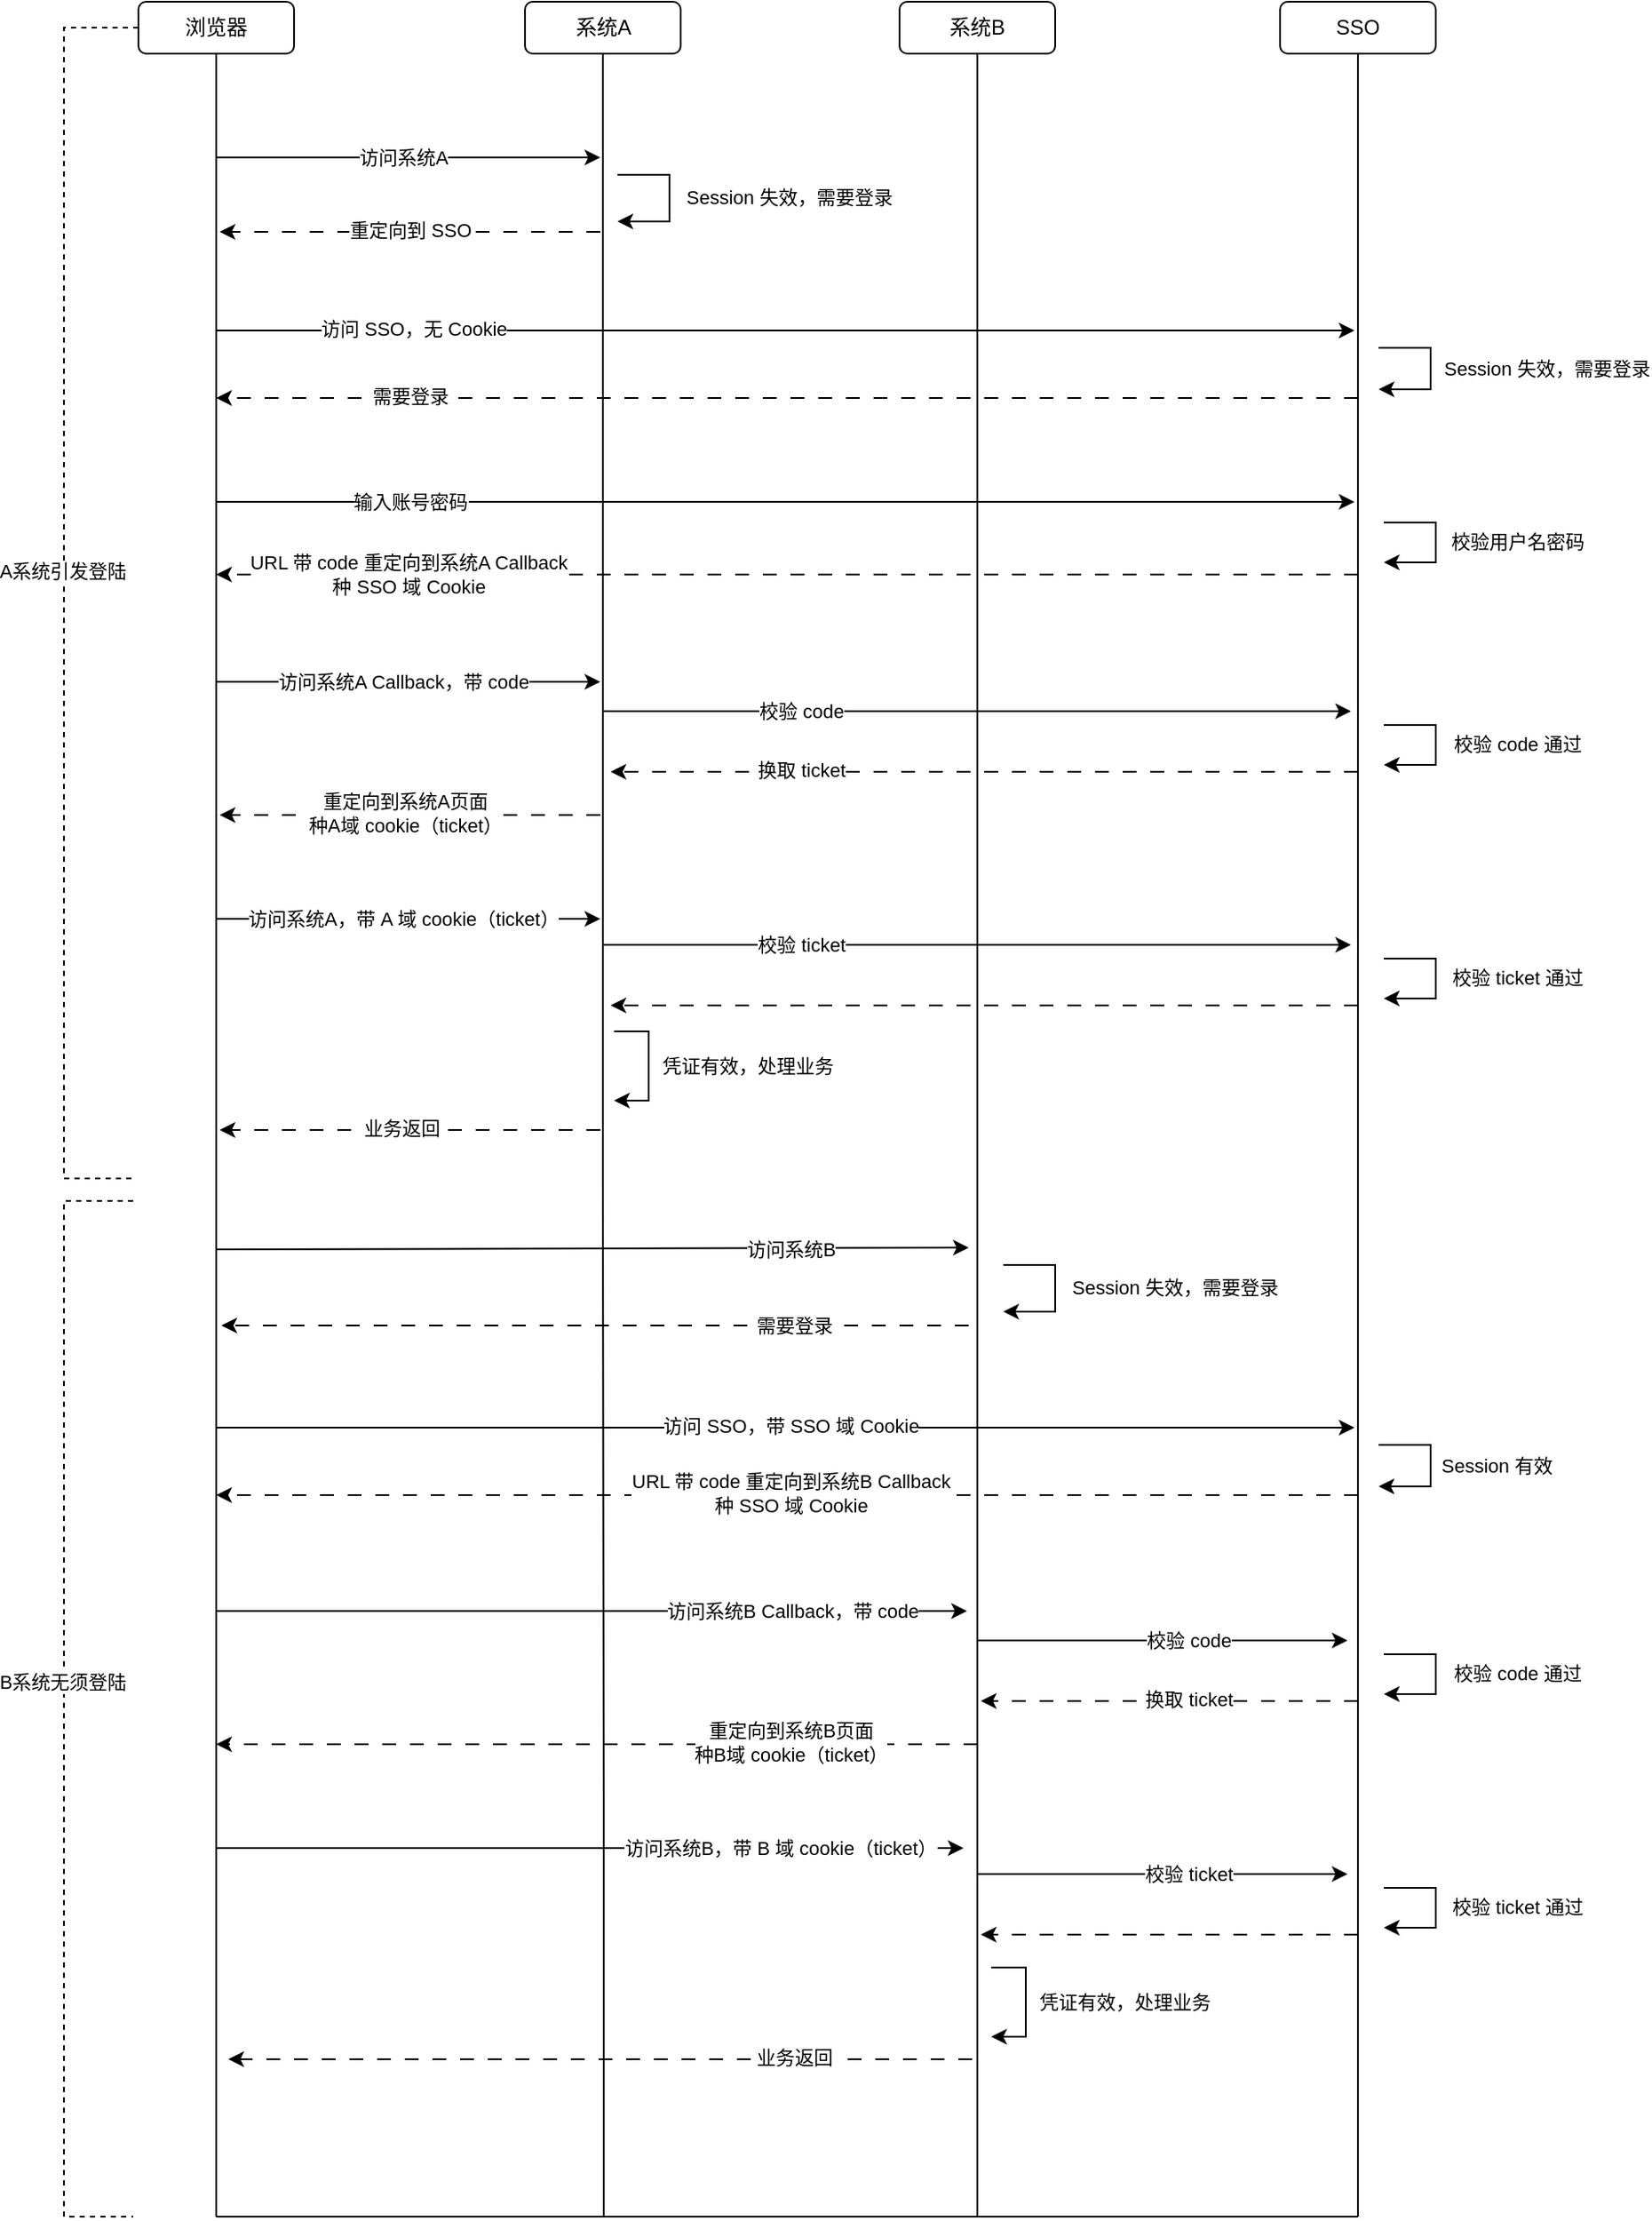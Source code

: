 <mxfile version="26.0.11">
  <diagram name="第 1 页" id="lK4b7JDRvBtxCrFtynsC">
    <mxGraphModel dx="1194" dy="731" grid="1" gridSize="10" guides="1" tooltips="1" connect="1" arrows="1" fold="1" page="1" pageScale="1" pageWidth="827" pageHeight="1169" math="0" shadow="0">
      <root>
        <mxCell id="0" />
        <mxCell id="1" parent="0" />
        <mxCell id="GL996E9YZMnouKgxVXlB-8" style="edgeStyle=orthogonalEdgeStyle;rounded=0;orthogonalLoop=1;jettySize=auto;html=1;exitX=0.5;exitY=1;exitDx=0;exitDy=0;endArrow=none;endFill=0;" parent="1" source="GL996E9YZMnouKgxVXlB-4" edge="1">
          <mxGeometry relative="1" as="geometry">
            <mxPoint x="528" y="1760" as="targetPoint" />
          </mxGeometry>
        </mxCell>
        <mxCell id="GL996E9YZMnouKgxVXlB-9" style="edgeStyle=orthogonalEdgeStyle;rounded=0;orthogonalLoop=1;jettySize=auto;html=1;strokeColor=default;dashed=1;startArrow=none;startFill=0;endArrow=none;endFill=0;" parent="1" source="GL996E9YZMnouKgxVXlB-4" edge="1">
          <mxGeometry relative="1" as="geometry">
            <mxPoint x="480" y="1160" as="targetPoint" />
            <Array as="points">
              <mxPoint x="440" y="495" />
              <mxPoint x="440" y="1160" />
            </Array>
          </mxGeometry>
        </mxCell>
        <mxCell id="GL996E9YZMnouKgxVXlB-10" value="A系统引发登陆" style="edgeLabel;html=1;align=center;verticalAlign=middle;resizable=0;points=[];" parent="GL996E9YZMnouKgxVXlB-9" vertex="1" connectable="0">
          <mxGeometry x="-0.055" y="-1" relative="1" as="geometry">
            <mxPoint y="3" as="offset" />
          </mxGeometry>
        </mxCell>
        <mxCell id="GL996E9YZMnouKgxVXlB-4" value="浏览器" style="rounded=1;whiteSpace=wrap;html=1;" parent="1" vertex="1">
          <mxGeometry x="483" y="480" width="90" height="30" as="geometry" />
        </mxCell>
        <mxCell id="GL996E9YZMnouKgxVXlB-13" style="edgeStyle=orthogonalEdgeStyle;rounded=0;orthogonalLoop=1;jettySize=auto;html=1;endArrow=none;endFill=0;" parent="1" source="GL996E9YZMnouKgxVXlB-5" edge="1">
          <mxGeometry relative="1" as="geometry">
            <mxPoint x="752" y="1760" as="targetPoint" />
            <Array as="points">
              <mxPoint x="752" y="1160" />
              <mxPoint x="752" y="1160" />
              <mxPoint x="752" y="1518" />
            </Array>
          </mxGeometry>
        </mxCell>
        <mxCell id="GL996E9YZMnouKgxVXlB-5" value="系统A" style="rounded=1;whiteSpace=wrap;html=1;" parent="1" vertex="1">
          <mxGeometry x="706.5" y="480" width="90" height="30" as="geometry" />
        </mxCell>
        <mxCell id="GL996E9YZMnouKgxVXlB-19" style="edgeStyle=orthogonalEdgeStyle;rounded=0;orthogonalLoop=1;jettySize=auto;html=1;endArrow=none;endFill=0;" parent="1" source="GL996E9YZMnouKgxVXlB-6" edge="1">
          <mxGeometry relative="1" as="geometry">
            <mxPoint x="968" y="1760" as="targetPoint" />
          </mxGeometry>
        </mxCell>
        <mxCell id="GL996E9YZMnouKgxVXlB-6" value="系统B" style="rounded=1;whiteSpace=wrap;html=1;" parent="1" vertex="1">
          <mxGeometry x="923" y="480" width="90" height="30" as="geometry" />
        </mxCell>
        <mxCell id="GL996E9YZMnouKgxVXlB-22" style="edgeStyle=orthogonalEdgeStyle;rounded=0;orthogonalLoop=1;jettySize=auto;html=1;endArrow=none;endFill=0;" parent="1" source="GL996E9YZMnouKgxVXlB-7" edge="1">
          <mxGeometry relative="1" as="geometry">
            <mxPoint x="1188" y="1760" as="targetPoint" />
          </mxGeometry>
        </mxCell>
        <mxCell id="GL996E9YZMnouKgxVXlB-7" value="SSO" style="rounded=1;whiteSpace=wrap;html=1;" parent="1" vertex="1">
          <mxGeometry x="1143" y="480" width="90" height="30" as="geometry" />
        </mxCell>
        <mxCell id="GL996E9YZMnouKgxVXlB-11" value="" style="endArrow=classic;html=1;rounded=0;" parent="1" edge="1">
          <mxGeometry width="50" height="50" relative="1" as="geometry">
            <mxPoint x="528" y="570" as="sourcePoint" />
            <mxPoint x="750" y="570" as="targetPoint" />
          </mxGeometry>
        </mxCell>
        <mxCell id="GL996E9YZMnouKgxVXlB-12" value="访问系统A" style="edgeLabel;html=1;align=center;verticalAlign=middle;resizable=0;points=[];" parent="GL996E9YZMnouKgxVXlB-11" vertex="1" connectable="0">
          <mxGeometry x="-0.32" y="-1" relative="1" as="geometry">
            <mxPoint x="32" y="-1" as="offset" />
          </mxGeometry>
        </mxCell>
        <mxCell id="GL996E9YZMnouKgxVXlB-14" value="" style="endArrow=classic;html=1;rounded=0;dashed=1;dashPattern=8 8;" parent="1" edge="1">
          <mxGeometry width="50" height="50" relative="1" as="geometry">
            <mxPoint x="750" y="613" as="sourcePoint" />
            <mxPoint x="530" y="613" as="targetPoint" />
          </mxGeometry>
        </mxCell>
        <mxCell id="GL996E9YZMnouKgxVXlB-15" value="重定向到 SSO" style="edgeLabel;html=1;align=center;verticalAlign=middle;resizable=0;points=[];" parent="GL996E9YZMnouKgxVXlB-14" vertex="1" connectable="0">
          <mxGeometry x="-0.32" y="-1" relative="1" as="geometry">
            <mxPoint x="-35" as="offset" />
          </mxGeometry>
        </mxCell>
        <mxCell id="GL996E9YZMnouKgxVXlB-16" value="" style="endArrow=classic;html=1;rounded=0;" parent="1" edge="1">
          <mxGeometry width="50" height="50" relative="1" as="geometry">
            <mxPoint x="760" y="580" as="sourcePoint" />
            <mxPoint x="760" y="607" as="targetPoint" />
            <Array as="points">
              <mxPoint x="790" y="580" />
              <mxPoint x="790" y="597" />
              <mxPoint x="790" y="607" />
              <mxPoint x="780" y="607" />
            </Array>
          </mxGeometry>
        </mxCell>
        <mxCell id="GL996E9YZMnouKgxVXlB-17" value="Session 失效，需要登录" style="edgeLabel;html=1;align=center;verticalAlign=middle;resizable=0;points=[];" parent="GL996E9YZMnouKgxVXlB-16" vertex="1" connectable="0">
          <mxGeometry x="-0.017" y="-1" relative="1" as="geometry">
            <mxPoint x="70" as="offset" />
          </mxGeometry>
        </mxCell>
        <mxCell id="GL996E9YZMnouKgxVXlB-20" value="" style="endArrow=classic;html=1;rounded=0;" parent="1" edge="1">
          <mxGeometry width="50" height="50" relative="1" as="geometry">
            <mxPoint x="528" y="670" as="sourcePoint" />
            <mxPoint x="1186" y="670" as="targetPoint" />
          </mxGeometry>
        </mxCell>
        <mxCell id="GL996E9YZMnouKgxVXlB-21" value="访问 SSO，无 Cookie" style="edgeLabel;html=1;align=center;verticalAlign=middle;resizable=0;points=[];" parent="GL996E9YZMnouKgxVXlB-20" vertex="1" connectable="0">
          <mxGeometry x="-0.32" y="-1" relative="1" as="geometry">
            <mxPoint x="-110" y="-2" as="offset" />
          </mxGeometry>
        </mxCell>
        <mxCell id="GL996E9YZMnouKgxVXlB-23" value="" style="endArrow=classic;html=1;rounded=0;" parent="1" edge="1">
          <mxGeometry width="50" height="50" relative="1" as="geometry">
            <mxPoint x="1200" y="680" as="sourcePoint" />
            <mxPoint x="1200" y="704" as="targetPoint" />
            <Array as="points">
              <mxPoint x="1230" y="680" />
              <mxPoint x="1230" y="697" />
              <mxPoint x="1230" y="704" />
              <mxPoint x="1220" y="704" />
            </Array>
          </mxGeometry>
        </mxCell>
        <mxCell id="GL996E9YZMnouKgxVXlB-24" value="Session 失效，需要登录" style="edgeLabel;html=1;align=center;verticalAlign=middle;resizable=0;points=[];" parent="GL996E9YZMnouKgxVXlB-23" vertex="1" connectable="0">
          <mxGeometry x="-0.017" y="-1" relative="1" as="geometry">
            <mxPoint x="68" as="offset" />
          </mxGeometry>
        </mxCell>
        <mxCell id="GL996E9YZMnouKgxVXlB-25" value="" style="endArrow=classic;html=1;rounded=0;dashed=1;dashPattern=8 8;" parent="1" edge="1">
          <mxGeometry width="50" height="50" relative="1" as="geometry">
            <mxPoint x="1188" y="709" as="sourcePoint" />
            <mxPoint x="528" y="709" as="targetPoint" />
          </mxGeometry>
        </mxCell>
        <mxCell id="GL996E9YZMnouKgxVXlB-26" value="需要登录" style="edgeLabel;html=1;align=center;verticalAlign=middle;resizable=0;points=[];" parent="GL996E9YZMnouKgxVXlB-25" vertex="1" connectable="0">
          <mxGeometry x="-0.32" y="-1" relative="1" as="geometry">
            <mxPoint x="-324" as="offset" />
          </mxGeometry>
        </mxCell>
        <mxCell id="GL996E9YZMnouKgxVXlB-27" value="" style="endArrow=classic;html=1;rounded=0;" parent="1" edge="1">
          <mxGeometry width="50" height="50" relative="1" as="geometry">
            <mxPoint x="528" y="769" as="sourcePoint" />
            <mxPoint x="1186" y="769" as="targetPoint" />
          </mxGeometry>
        </mxCell>
        <mxCell id="GL996E9YZMnouKgxVXlB-28" value="输入账号密码" style="edgeLabel;html=1;align=center;verticalAlign=middle;resizable=0;points=[];" parent="GL996E9YZMnouKgxVXlB-27" vertex="1" connectable="0">
          <mxGeometry x="-0.32" y="-1" relative="1" as="geometry">
            <mxPoint x="-112" y="-1" as="offset" />
          </mxGeometry>
        </mxCell>
        <mxCell id="GL996E9YZMnouKgxVXlB-29" value="" style="endArrow=classic;html=1;rounded=0;dashed=1;dashPattern=8 8;" parent="1" edge="1">
          <mxGeometry width="50" height="50" relative="1" as="geometry">
            <mxPoint x="1188" y="811" as="sourcePoint" />
            <mxPoint x="528" y="811" as="targetPoint" />
          </mxGeometry>
        </mxCell>
        <mxCell id="GL996E9YZMnouKgxVXlB-30" value="URL 带 code 重定向到系统A Callback&lt;div&gt;种 SSO 域 Cookie&lt;/div&gt;" style="edgeLabel;html=1;align=center;verticalAlign=middle;resizable=0;points=[];" parent="GL996E9YZMnouKgxVXlB-29" vertex="1" connectable="0">
          <mxGeometry x="-0.32" y="-1" relative="1" as="geometry">
            <mxPoint x="-325" y="1" as="offset" />
          </mxGeometry>
        </mxCell>
        <mxCell id="GL996E9YZMnouKgxVXlB-31" value="" style="endArrow=classic;html=1;rounded=0;" parent="1" edge="1">
          <mxGeometry width="50" height="50" relative="1" as="geometry">
            <mxPoint x="1203" y="781" as="sourcePoint" />
            <mxPoint x="1203" y="804" as="targetPoint" />
            <Array as="points">
              <mxPoint x="1233" y="781" />
              <mxPoint x="1233" y="798" />
              <mxPoint x="1233" y="804" />
              <mxPoint x="1230" y="804" />
              <mxPoint x="1223" y="804" />
            </Array>
          </mxGeometry>
        </mxCell>
        <mxCell id="GL996E9YZMnouKgxVXlB-32" value="校验用户名密码" style="edgeLabel;html=1;align=center;verticalAlign=middle;resizable=0;points=[];" parent="GL996E9YZMnouKgxVXlB-31" vertex="1" connectable="0">
          <mxGeometry x="-0.017" y="-1" relative="1" as="geometry">
            <mxPoint x="48" as="offset" />
          </mxGeometry>
        </mxCell>
        <mxCell id="GL996E9YZMnouKgxVXlB-33" value="" style="endArrow=classic;html=1;rounded=0;" parent="1" edge="1">
          <mxGeometry width="50" height="50" relative="1" as="geometry">
            <mxPoint x="528" y="1201" as="sourcePoint" />
            <mxPoint x="963" y="1200" as="targetPoint" />
          </mxGeometry>
        </mxCell>
        <mxCell id="GL996E9YZMnouKgxVXlB-61" value="访问系统B" style="edgeLabel;html=1;align=center;verticalAlign=middle;resizable=0;points=[];" parent="GL996E9YZMnouKgxVXlB-33" vertex="1" connectable="0">
          <mxGeometry x="-0.517" relative="1" as="geometry">
            <mxPoint x="227" as="offset" />
          </mxGeometry>
        </mxCell>
        <mxCell id="GL996E9YZMnouKgxVXlB-35" value="" style="endArrow=classic;html=1;rounded=0;dashed=1;dashPattern=8 8;" parent="1" edge="1">
          <mxGeometry width="50" height="50" relative="1" as="geometry">
            <mxPoint x="963" y="1245" as="sourcePoint" />
            <mxPoint x="531" y="1245" as="targetPoint" />
          </mxGeometry>
        </mxCell>
        <mxCell id="GL996E9YZMnouKgxVXlB-36" value="需要登录" style="edgeLabel;html=1;align=center;verticalAlign=middle;resizable=0;points=[];" parent="GL996E9YZMnouKgxVXlB-35" vertex="1" connectable="0">
          <mxGeometry x="-0.32" y="-1" relative="1" as="geometry">
            <mxPoint x="46" y="1" as="offset" />
          </mxGeometry>
        </mxCell>
        <mxCell id="GL996E9YZMnouKgxVXlB-37" value="" style="endArrow=classic;html=1;rounded=0;" parent="1" edge="1">
          <mxGeometry width="50" height="50" relative="1" as="geometry">
            <mxPoint x="528" y="873" as="sourcePoint" />
            <mxPoint x="750" y="873" as="targetPoint" />
          </mxGeometry>
        </mxCell>
        <mxCell id="GL996E9YZMnouKgxVXlB-38" value="访问系统A Callback，带 code" style="edgeLabel;html=1;align=center;verticalAlign=middle;resizable=0;points=[];" parent="GL996E9YZMnouKgxVXlB-37" vertex="1" connectable="0">
          <mxGeometry x="-0.32" y="-1" relative="1" as="geometry">
            <mxPoint x="32" y="-1" as="offset" />
          </mxGeometry>
        </mxCell>
        <mxCell id="GL996E9YZMnouKgxVXlB-39" value="" style="endArrow=classic;html=1;rounded=0;" parent="1" edge="1">
          <mxGeometry width="50" height="50" relative="1" as="geometry">
            <mxPoint x="752" y="890" as="sourcePoint" />
            <mxPoint x="1184" y="890" as="targetPoint" />
          </mxGeometry>
        </mxCell>
        <mxCell id="GL996E9YZMnouKgxVXlB-40" value="校验 code" style="edgeLabel;html=1;align=center;verticalAlign=middle;resizable=0;points=[];" parent="GL996E9YZMnouKgxVXlB-39" vertex="1" connectable="0">
          <mxGeometry x="-0.32" y="-1" relative="1" as="geometry">
            <mxPoint x="-33" y="-1" as="offset" />
          </mxGeometry>
        </mxCell>
        <mxCell id="GL996E9YZMnouKgxVXlB-41" value="" style="endArrow=classic;html=1;rounded=0;dashed=1;dashPattern=8 8;" parent="1" edge="1">
          <mxGeometry width="50" height="50" relative="1" as="geometry">
            <mxPoint x="1188" y="925" as="sourcePoint" />
            <mxPoint x="756" y="925" as="targetPoint" />
          </mxGeometry>
        </mxCell>
        <mxCell id="GL996E9YZMnouKgxVXlB-42" value="换取 ticket" style="edgeLabel;html=1;align=center;verticalAlign=middle;resizable=0;points=[];" parent="GL996E9YZMnouKgxVXlB-41" vertex="1" connectable="0">
          <mxGeometry x="-0.32" y="-1" relative="1" as="geometry">
            <mxPoint x="-175" as="offset" />
          </mxGeometry>
        </mxCell>
        <mxCell id="GL996E9YZMnouKgxVXlB-43" value="" style="endArrow=classic;html=1;rounded=0;dashed=1;dashPattern=8 8;" parent="1" edge="1">
          <mxGeometry width="50" height="50" relative="1" as="geometry">
            <mxPoint x="750" y="950" as="sourcePoint" />
            <mxPoint x="530" y="950" as="targetPoint" />
          </mxGeometry>
        </mxCell>
        <mxCell id="GL996E9YZMnouKgxVXlB-44" value="重定向到系统A页面&lt;div&gt;种A域 cookie（ticket）&lt;/div&gt;" style="edgeLabel;html=1;align=center;verticalAlign=middle;resizable=0;points=[];" parent="GL996E9YZMnouKgxVXlB-43" vertex="1" connectable="0">
          <mxGeometry x="-0.32" y="-1" relative="1" as="geometry">
            <mxPoint x="-38" as="offset" />
          </mxGeometry>
        </mxCell>
        <mxCell id="GL996E9YZMnouKgxVXlB-45" value="" style="endArrow=classic;html=1;rounded=0;" parent="1" edge="1">
          <mxGeometry width="50" height="50" relative="1" as="geometry">
            <mxPoint x="1203" y="898" as="sourcePoint" />
            <mxPoint x="1203" y="921" as="targetPoint" />
            <Array as="points">
              <mxPoint x="1233" y="898" />
              <mxPoint x="1233" y="915" />
              <mxPoint x="1233" y="921" />
              <mxPoint x="1230" y="921" />
              <mxPoint x="1223" y="921" />
            </Array>
          </mxGeometry>
        </mxCell>
        <mxCell id="GL996E9YZMnouKgxVXlB-46" value="校验 code 通过" style="edgeLabel;html=1;align=center;verticalAlign=middle;resizable=0;points=[];" parent="GL996E9YZMnouKgxVXlB-45" vertex="1" connectable="0">
          <mxGeometry x="-0.017" y="-1" relative="1" as="geometry">
            <mxPoint x="48" as="offset" />
          </mxGeometry>
        </mxCell>
        <mxCell id="GL996E9YZMnouKgxVXlB-47" value="" style="endArrow=classic;html=1;rounded=0;" parent="1" edge="1">
          <mxGeometry width="50" height="50" relative="1" as="geometry">
            <mxPoint x="528" y="1010" as="sourcePoint" />
            <mxPoint x="750" y="1010" as="targetPoint" />
          </mxGeometry>
        </mxCell>
        <mxCell id="GL996E9YZMnouKgxVXlB-48" value="访问系统A，带 A 域 cookie（ticket）" style="edgeLabel;html=1;align=center;verticalAlign=middle;resizable=0;points=[];" parent="GL996E9YZMnouKgxVXlB-47" vertex="1" connectable="0">
          <mxGeometry x="-0.32" y="-1" relative="1" as="geometry">
            <mxPoint x="32" y="-1" as="offset" />
          </mxGeometry>
        </mxCell>
        <mxCell id="GL996E9YZMnouKgxVXlB-49" value="" style="endArrow=classic;html=1;rounded=0;" parent="1" edge="1">
          <mxGeometry width="50" height="50" relative="1" as="geometry">
            <mxPoint x="752" y="1025" as="sourcePoint" />
            <mxPoint x="1184" y="1025" as="targetPoint" />
          </mxGeometry>
        </mxCell>
        <mxCell id="GL996E9YZMnouKgxVXlB-50" value="校验 ticket" style="edgeLabel;html=1;align=center;verticalAlign=middle;resizable=0;points=[];" parent="GL996E9YZMnouKgxVXlB-49" vertex="1" connectable="0">
          <mxGeometry x="-0.32" y="-1" relative="1" as="geometry">
            <mxPoint x="-33" y="-1" as="offset" />
          </mxGeometry>
        </mxCell>
        <mxCell id="GL996E9YZMnouKgxVXlB-51" value="" style="endArrow=classic;html=1;rounded=0;dashed=1;dashPattern=8 8;" parent="1" edge="1">
          <mxGeometry width="50" height="50" relative="1" as="geometry">
            <mxPoint x="1188" y="1060" as="sourcePoint" />
            <mxPoint x="756" y="1060" as="targetPoint" />
          </mxGeometry>
        </mxCell>
        <mxCell id="GL996E9YZMnouKgxVXlB-53" value="" style="endArrow=classic;html=1;rounded=0;" parent="1" edge="1">
          <mxGeometry width="50" height="50" relative="1" as="geometry">
            <mxPoint x="1203" y="1033" as="sourcePoint" />
            <mxPoint x="1203" y="1056" as="targetPoint" />
            <Array as="points">
              <mxPoint x="1233" y="1033" />
              <mxPoint x="1233" y="1050" />
              <mxPoint x="1233" y="1056" />
              <mxPoint x="1230" y="1056" />
              <mxPoint x="1223" y="1056" />
            </Array>
          </mxGeometry>
        </mxCell>
        <mxCell id="GL996E9YZMnouKgxVXlB-54" value="校验 ticket 通过" style="edgeLabel;html=1;align=center;verticalAlign=middle;resizable=0;points=[];" parent="GL996E9YZMnouKgxVXlB-53" vertex="1" connectable="0">
          <mxGeometry x="-0.017" y="-1" relative="1" as="geometry">
            <mxPoint x="48" as="offset" />
          </mxGeometry>
        </mxCell>
        <mxCell id="GL996E9YZMnouKgxVXlB-55" value="" style="endArrow=classic;html=1;rounded=0;" parent="1" edge="1">
          <mxGeometry width="50" height="50" relative="1" as="geometry">
            <mxPoint x="758" y="1075" as="sourcePoint" />
            <mxPoint x="758" y="1115" as="targetPoint" />
            <Array as="points">
              <mxPoint x="778" y="1075" />
              <mxPoint x="778" y="1095" />
              <mxPoint x="778" y="1115" />
            </Array>
          </mxGeometry>
        </mxCell>
        <mxCell id="GL996E9YZMnouKgxVXlB-56" value="凭证有效，处理业务" style="edgeLabel;html=1;align=center;verticalAlign=middle;resizable=0;points=[];" parent="GL996E9YZMnouKgxVXlB-55" vertex="1" connectable="0">
          <mxGeometry x="-0.017" y="-1" relative="1" as="geometry">
            <mxPoint x="58" as="offset" />
          </mxGeometry>
        </mxCell>
        <mxCell id="GL996E9YZMnouKgxVXlB-57" value="" style="endArrow=classic;html=1;rounded=0;dashed=1;dashPattern=8 8;" parent="1" edge="1">
          <mxGeometry width="50" height="50" relative="1" as="geometry">
            <mxPoint x="750" y="1132" as="sourcePoint" />
            <mxPoint x="530" y="1132" as="targetPoint" />
          </mxGeometry>
        </mxCell>
        <mxCell id="GL996E9YZMnouKgxVXlB-58" value="业务返回" style="edgeLabel;html=1;align=center;verticalAlign=middle;resizable=0;points=[];" parent="GL996E9YZMnouKgxVXlB-57" vertex="1" connectable="0">
          <mxGeometry x="-0.32" y="-1" relative="1" as="geometry">
            <mxPoint x="-40" as="offset" />
          </mxGeometry>
        </mxCell>
        <mxCell id="GL996E9YZMnouKgxVXlB-59" style="edgeStyle=orthogonalEdgeStyle;rounded=0;orthogonalLoop=1;jettySize=auto;html=1;strokeColor=default;dashed=1;startArrow=none;startFill=0;endArrow=none;endFill=0;" parent="1" edge="1">
          <mxGeometry relative="1" as="geometry">
            <mxPoint x="480" y="1760" as="targetPoint" />
            <mxPoint x="480" y="1173" as="sourcePoint" />
            <Array as="points">
              <mxPoint x="440" y="1173" />
              <mxPoint x="440" y="1760" />
            </Array>
          </mxGeometry>
        </mxCell>
        <mxCell id="GL996E9YZMnouKgxVXlB-60" value="B系统无须登陆" style="edgeLabel;html=1;align=center;verticalAlign=middle;resizable=0;points=[];" parent="GL996E9YZMnouKgxVXlB-59" vertex="1" connectable="0">
          <mxGeometry x="-0.055" y="-1" relative="1" as="geometry">
            <mxPoint y="3" as="offset" />
          </mxGeometry>
        </mxCell>
        <mxCell id="GL996E9YZMnouKgxVXlB-62" value="" style="endArrow=classic;html=1;rounded=0;" parent="1" edge="1">
          <mxGeometry width="50" height="50" relative="1" as="geometry">
            <mxPoint x="983" y="1210" as="sourcePoint" />
            <mxPoint x="983" y="1237" as="targetPoint" />
            <Array as="points">
              <mxPoint x="1013" y="1210" />
              <mxPoint x="1013" y="1227" />
              <mxPoint x="1013" y="1237" />
              <mxPoint x="1003" y="1237" />
            </Array>
          </mxGeometry>
        </mxCell>
        <mxCell id="GL996E9YZMnouKgxVXlB-63" value="Session 失效，需要登录" style="edgeLabel;html=1;align=center;verticalAlign=middle;resizable=0;points=[];" parent="GL996E9YZMnouKgxVXlB-62" vertex="1" connectable="0">
          <mxGeometry x="-0.017" y="-1" relative="1" as="geometry">
            <mxPoint x="70" as="offset" />
          </mxGeometry>
        </mxCell>
        <mxCell id="GL996E9YZMnouKgxVXlB-66" value="" style="endArrow=classic;html=1;rounded=0;" parent="1" edge="1">
          <mxGeometry width="50" height="50" relative="1" as="geometry">
            <mxPoint x="528" y="1304" as="sourcePoint" />
            <mxPoint x="1186" y="1304" as="targetPoint" />
          </mxGeometry>
        </mxCell>
        <mxCell id="GL996E9YZMnouKgxVXlB-67" value="访问 SSO，带 SSO 域 Cookie" style="edgeLabel;html=1;align=center;verticalAlign=middle;resizable=0;points=[];" parent="GL996E9YZMnouKgxVXlB-66" vertex="1" connectable="0">
          <mxGeometry x="-0.32" y="-1" relative="1" as="geometry">
            <mxPoint x="108" y="-2" as="offset" />
          </mxGeometry>
        </mxCell>
        <mxCell id="GL996E9YZMnouKgxVXlB-68" value="" style="endArrow=classic;html=1;rounded=0;" parent="1" edge="1">
          <mxGeometry width="50" height="50" relative="1" as="geometry">
            <mxPoint x="1200" y="1314" as="sourcePoint" />
            <mxPoint x="1200" y="1338" as="targetPoint" />
            <Array as="points">
              <mxPoint x="1230" y="1314" />
              <mxPoint x="1230" y="1331" />
              <mxPoint x="1230" y="1338" />
              <mxPoint x="1220" y="1338" />
            </Array>
          </mxGeometry>
        </mxCell>
        <mxCell id="GL996E9YZMnouKgxVXlB-69" value="Session 有效" style="edgeLabel;html=1;align=center;verticalAlign=middle;resizable=0;points=[];" parent="GL996E9YZMnouKgxVXlB-68" vertex="1" connectable="0">
          <mxGeometry x="-0.017" y="-1" relative="1" as="geometry">
            <mxPoint x="39" as="offset" />
          </mxGeometry>
        </mxCell>
        <mxCell id="GL996E9YZMnouKgxVXlB-70" value="" style="endArrow=classic;html=1;rounded=0;dashed=1;dashPattern=8 8;" parent="1" edge="1">
          <mxGeometry width="50" height="50" relative="1" as="geometry">
            <mxPoint x="1188" y="1343" as="sourcePoint" />
            <mxPoint x="528" y="1343" as="targetPoint" />
          </mxGeometry>
        </mxCell>
        <mxCell id="GL996E9YZMnouKgxVXlB-71" value="URL 带 code 重定向到系统B Callback&lt;div&gt;种 SSO 域 Cookie&lt;/div&gt;" style="edgeLabel;html=1;align=center;verticalAlign=middle;resizable=0;points=[];" parent="GL996E9YZMnouKgxVXlB-70" vertex="1" connectable="0">
          <mxGeometry x="-0.32" y="-1" relative="1" as="geometry">
            <mxPoint x="-104" as="offset" />
          </mxGeometry>
        </mxCell>
        <mxCell id="GL996E9YZMnouKgxVXlB-72" value="" style="endArrow=classic;html=1;rounded=0;" parent="1" edge="1">
          <mxGeometry width="50" height="50" relative="1" as="geometry">
            <mxPoint x="528" y="1410" as="sourcePoint" />
            <mxPoint x="962" y="1410" as="targetPoint" />
          </mxGeometry>
        </mxCell>
        <mxCell id="GL996E9YZMnouKgxVXlB-73" value="访问系统B Callback，带 code" style="edgeLabel;html=1;align=center;verticalAlign=middle;resizable=0;points=[];" parent="GL996E9YZMnouKgxVXlB-72" vertex="1" connectable="0">
          <mxGeometry x="-0.32" y="-1" relative="1" as="geometry">
            <mxPoint x="185" y="-1" as="offset" />
          </mxGeometry>
        </mxCell>
        <mxCell id="GL996E9YZMnouKgxVXlB-74" value="" style="endArrow=classic;html=1;rounded=0;" parent="1" edge="1">
          <mxGeometry width="50" height="50" relative="1" as="geometry">
            <mxPoint x="968" y="1427" as="sourcePoint" />
            <mxPoint x="1182" y="1427" as="targetPoint" />
          </mxGeometry>
        </mxCell>
        <mxCell id="GL996E9YZMnouKgxVXlB-75" value="校验 code" style="edgeLabel;html=1;align=center;verticalAlign=middle;resizable=0;points=[];" parent="GL996E9YZMnouKgxVXlB-74" vertex="1" connectable="0">
          <mxGeometry x="-0.32" y="-1" relative="1" as="geometry">
            <mxPoint x="49" y="-1" as="offset" />
          </mxGeometry>
        </mxCell>
        <mxCell id="GL996E9YZMnouKgxVXlB-76" value="" style="endArrow=classic;html=1;rounded=0;dashed=1;dashPattern=8 8;" parent="1" edge="1">
          <mxGeometry width="50" height="50" relative="1" as="geometry">
            <mxPoint x="1188" y="1462" as="sourcePoint" />
            <mxPoint x="970" y="1462" as="targetPoint" />
          </mxGeometry>
        </mxCell>
        <mxCell id="GL996E9YZMnouKgxVXlB-77" value="换取 ticket" style="edgeLabel;html=1;align=center;verticalAlign=middle;resizable=0;points=[];" parent="GL996E9YZMnouKgxVXlB-76" vertex="1" connectable="0">
          <mxGeometry x="-0.32" y="-1" relative="1" as="geometry">
            <mxPoint x="-24" as="offset" />
          </mxGeometry>
        </mxCell>
        <mxCell id="GL996E9YZMnouKgxVXlB-78" value="" style="endArrow=classic;html=1;rounded=0;dashed=1;dashPattern=8 8;" parent="1" edge="1">
          <mxGeometry width="50" height="50" relative="1" as="geometry">
            <mxPoint x="968" y="1487" as="sourcePoint" />
            <mxPoint x="528" y="1487" as="targetPoint" />
          </mxGeometry>
        </mxCell>
        <mxCell id="GL996E9YZMnouKgxVXlB-79" value="重定向到系统B页面&lt;div&gt;&lt;span style=&quot;background-color: light-dark(#ffffff, var(--ge-dark-color, #121212)); color: light-dark(rgb(0, 0, 0), rgb(255, 255, 255));&quot;&gt;种B域 cookie（ticket）&lt;/span&gt;&lt;/div&gt;" style="edgeLabel;html=1;align=center;verticalAlign=middle;resizable=0;points=[];" parent="GL996E9YZMnouKgxVXlB-78" vertex="1" connectable="0">
          <mxGeometry x="-0.32" y="-1" relative="1" as="geometry">
            <mxPoint x="41" as="offset" />
          </mxGeometry>
        </mxCell>
        <mxCell id="GL996E9YZMnouKgxVXlB-80" value="" style="endArrow=classic;html=1;rounded=0;" parent="1" edge="1">
          <mxGeometry width="50" height="50" relative="1" as="geometry">
            <mxPoint x="1203" y="1435" as="sourcePoint" />
            <mxPoint x="1203" y="1458" as="targetPoint" />
            <Array as="points">
              <mxPoint x="1233" y="1435" />
              <mxPoint x="1233" y="1452" />
              <mxPoint x="1233" y="1458" />
              <mxPoint x="1230" y="1458" />
              <mxPoint x="1223" y="1458" />
            </Array>
          </mxGeometry>
        </mxCell>
        <mxCell id="GL996E9YZMnouKgxVXlB-81" value="校验 code 通过" style="edgeLabel;html=1;align=center;verticalAlign=middle;resizable=0;points=[];" parent="GL996E9YZMnouKgxVXlB-80" vertex="1" connectable="0">
          <mxGeometry x="-0.017" y="-1" relative="1" as="geometry">
            <mxPoint x="48" as="offset" />
          </mxGeometry>
        </mxCell>
        <mxCell id="GL996E9YZMnouKgxVXlB-82" value="" style="endArrow=classic;html=1;rounded=0;" parent="1" edge="1">
          <mxGeometry width="50" height="50" relative="1" as="geometry">
            <mxPoint x="528" y="1547" as="sourcePoint" />
            <mxPoint x="960" y="1547" as="targetPoint" />
          </mxGeometry>
        </mxCell>
        <mxCell id="GL996E9YZMnouKgxVXlB-83" value="访问系统B，带 B 域 cookie（ticket）" style="edgeLabel;html=1;align=center;verticalAlign=middle;resizable=0;points=[];" parent="GL996E9YZMnouKgxVXlB-82" vertex="1" connectable="0">
          <mxGeometry x="-0.32" y="-1" relative="1" as="geometry">
            <mxPoint x="179" y="-1" as="offset" />
          </mxGeometry>
        </mxCell>
        <mxCell id="GL996E9YZMnouKgxVXlB-84" value="" style="endArrow=classic;html=1;rounded=0;" parent="1" edge="1">
          <mxGeometry width="50" height="50" relative="1" as="geometry">
            <mxPoint x="968" y="1562" as="sourcePoint" />
            <mxPoint x="1182" y="1562" as="targetPoint" />
          </mxGeometry>
        </mxCell>
        <mxCell id="GL996E9YZMnouKgxVXlB-85" value="校验 ticket" style="edgeLabel;html=1;align=center;verticalAlign=middle;resizable=0;points=[];" parent="GL996E9YZMnouKgxVXlB-84" vertex="1" connectable="0">
          <mxGeometry x="-0.32" y="-1" relative="1" as="geometry">
            <mxPoint x="49" y="-1" as="offset" />
          </mxGeometry>
        </mxCell>
        <mxCell id="GL996E9YZMnouKgxVXlB-86" value="" style="endArrow=classic;html=1;rounded=0;dashed=1;dashPattern=8 8;" parent="1" edge="1">
          <mxGeometry width="50" height="50" relative="1" as="geometry">
            <mxPoint x="1188" y="1597" as="sourcePoint" />
            <mxPoint x="970" y="1597" as="targetPoint" />
          </mxGeometry>
        </mxCell>
        <mxCell id="GL996E9YZMnouKgxVXlB-87" value="" style="endArrow=classic;html=1;rounded=0;" parent="1" edge="1">
          <mxGeometry width="50" height="50" relative="1" as="geometry">
            <mxPoint x="1203" y="1570" as="sourcePoint" />
            <mxPoint x="1203" y="1593" as="targetPoint" />
            <Array as="points">
              <mxPoint x="1233" y="1570" />
              <mxPoint x="1233" y="1587" />
              <mxPoint x="1233" y="1593" />
              <mxPoint x="1230" y="1593" />
              <mxPoint x="1223" y="1593" />
            </Array>
          </mxGeometry>
        </mxCell>
        <mxCell id="GL996E9YZMnouKgxVXlB-88" value="校验 ticket 通过" style="edgeLabel;html=1;align=center;verticalAlign=middle;resizable=0;points=[];" parent="GL996E9YZMnouKgxVXlB-87" vertex="1" connectable="0">
          <mxGeometry x="-0.017" y="-1" relative="1" as="geometry">
            <mxPoint x="48" as="offset" />
          </mxGeometry>
        </mxCell>
        <mxCell id="GL996E9YZMnouKgxVXlB-89" value="" style="endArrow=classic;html=1;rounded=0;" parent="1" edge="1">
          <mxGeometry width="50" height="50" relative="1" as="geometry">
            <mxPoint x="976" y="1616" as="sourcePoint" />
            <mxPoint x="976" y="1656" as="targetPoint" />
            <Array as="points">
              <mxPoint x="996" y="1616" />
              <mxPoint x="996" y="1636" />
              <mxPoint x="996" y="1656" />
            </Array>
          </mxGeometry>
        </mxCell>
        <mxCell id="GL996E9YZMnouKgxVXlB-90" value="凭证有效，处理业务" style="edgeLabel;html=1;align=center;verticalAlign=middle;resizable=0;points=[];" parent="GL996E9YZMnouKgxVXlB-89" vertex="1" connectable="0">
          <mxGeometry x="-0.017" y="-1" relative="1" as="geometry">
            <mxPoint x="58" as="offset" />
          </mxGeometry>
        </mxCell>
        <mxCell id="GL996E9YZMnouKgxVXlB-91" value="" style="endArrow=classic;html=1;rounded=0;dashed=1;dashPattern=8 8;" parent="1" edge="1">
          <mxGeometry width="50" height="50" relative="1" as="geometry">
            <mxPoint x="965" y="1669" as="sourcePoint" />
            <mxPoint x="535" y="1669" as="targetPoint" />
          </mxGeometry>
        </mxCell>
        <mxCell id="GL996E9YZMnouKgxVXlB-92" value="业务返回" style="edgeLabel;html=1;align=center;verticalAlign=middle;resizable=0;points=[];" parent="GL996E9YZMnouKgxVXlB-91" vertex="1" connectable="0">
          <mxGeometry x="-0.32" y="-1" relative="1" as="geometry">
            <mxPoint x="43" as="offset" />
          </mxGeometry>
        </mxCell>
        <mxCell id="GL996E9YZMnouKgxVXlB-93" value="" style="endArrow=none;html=1;rounded=0;" parent="1" edge="1">
          <mxGeometry width="50" height="50" relative="1" as="geometry">
            <mxPoint x="528" y="1760" as="sourcePoint" />
            <mxPoint x="1188" y="1760" as="targetPoint" />
          </mxGeometry>
        </mxCell>
      </root>
    </mxGraphModel>
  </diagram>
</mxfile>
